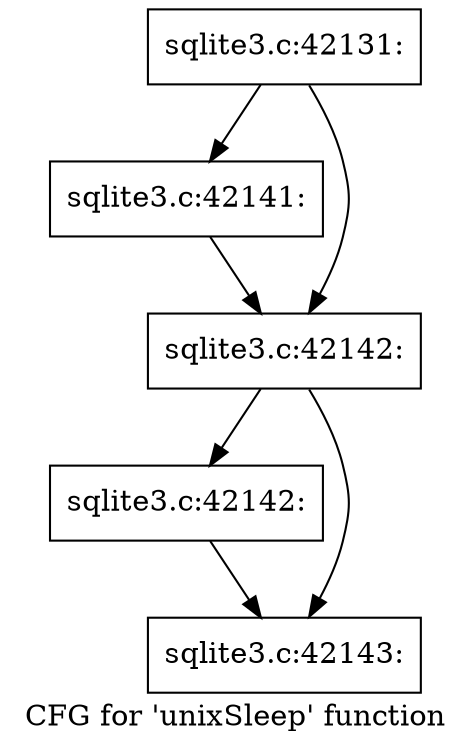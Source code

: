 digraph "CFG for 'unixSleep' function" {
	label="CFG for 'unixSleep' function";

	Node0x55c0f69a57d0 [shape=record,label="{sqlite3.c:42131:}"];
	Node0x55c0f69a57d0 -> Node0x55c0f69a6750;
	Node0x55c0f69a57d0 -> Node0x55c0f69a67a0;
	Node0x55c0f69a6750 [shape=record,label="{sqlite3.c:42141:}"];
	Node0x55c0f69a6750 -> Node0x55c0f69a67a0;
	Node0x55c0f69a67a0 [shape=record,label="{sqlite3.c:42142:}"];
	Node0x55c0f69a67a0 -> Node0x55c0f69ab3f0;
	Node0x55c0f69a67a0 -> Node0x55c0f69ab6b0;
	Node0x55c0f69ab3f0 [shape=record,label="{sqlite3.c:42142:}"];
	Node0x55c0f69ab3f0 -> Node0x55c0f69ab6b0;
	Node0x55c0f69ab6b0 [shape=record,label="{sqlite3.c:42143:}"];
}
